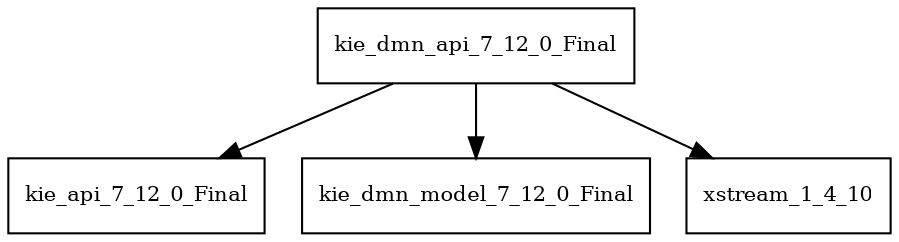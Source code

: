 digraph kie_dmn_api_7_12_0_Final_dependencies {
  node [shape = box, fontsize=10.0];
  kie_dmn_api_7_12_0_Final -> kie_api_7_12_0_Final;
  kie_dmn_api_7_12_0_Final -> kie_dmn_model_7_12_0_Final;
  kie_dmn_api_7_12_0_Final -> xstream_1_4_10;
}
